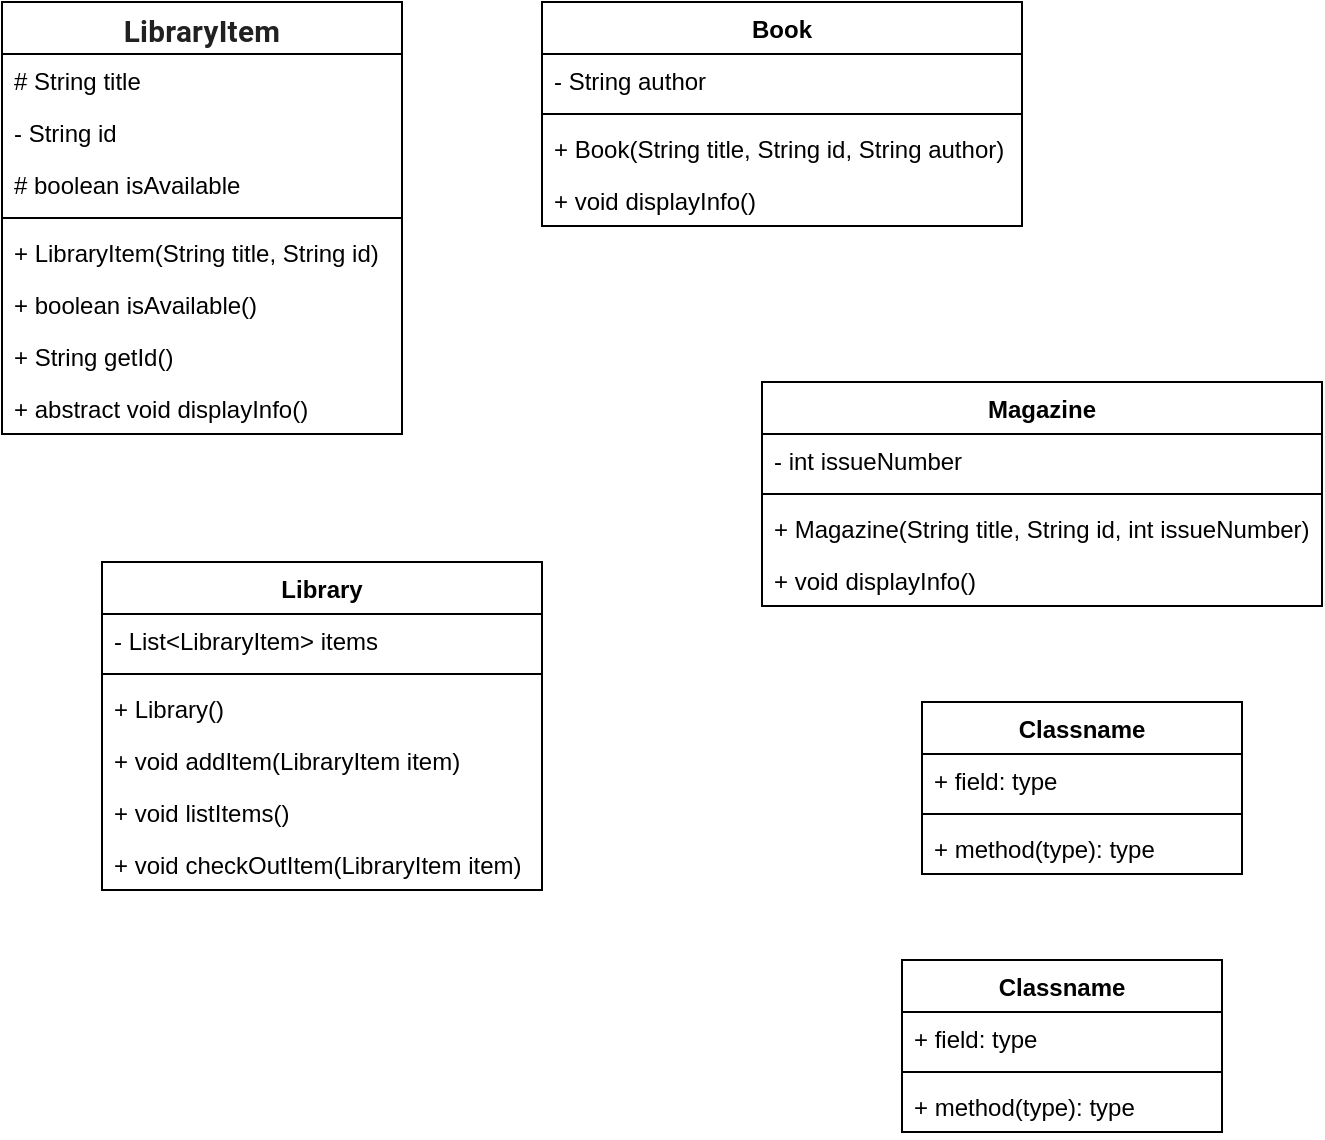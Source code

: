 <mxfile version="24.8.4">
  <diagram name="第 1 页" id="PSKmwgKcGm7nJZNFbE3L">
    <mxGraphModel dx="1103" dy="568" grid="0" gridSize="10" guides="1" tooltips="1" connect="1" arrows="1" fold="1" page="1" pageScale="1" pageWidth="1920" pageHeight="1200" background="none" math="0" shadow="0">
      <root>
        <mxCell id="0" />
        <mxCell id="1" parent="0" />
        <mxCell id="TOjBOKJqGip8uIWhOxMj-1" value="&lt;span style=&quot;--tw-border-spacing-x: 0; --tw-border-spacing-y: 0; --tw-translate-x: 0; --tw-translate-y: 0; --tw-rotate: 0; --tw-skew-x: 0; --tw-skew-y: 0; --tw-scale-x: 1; --tw-scale-y: 1; --tw-pan-x: ; --tw-pan-y: ; --tw-pinch-zoom: ; --tw-scroll-snap-strictness: proximity; --tw-gradient-from-position: ; --tw-gradient-via-position: ; --tw-gradient-to-position: ; --tw-ordinal: ; --tw-slashed-zero: ; --tw-numeric-figure: ; --tw-numeric-spacing: ; --tw-numeric-fraction: ; --tw-ring-inset: ; --tw-ring-offset-width: 0px; --tw-ring-offset-color: #fff; --tw-ring-color: #3b82f680; --tw-ring-offset-shadow: 0 0 #0000; --tw-ring-shadow: 0 0 #0000; --tw-shadow: 0 0 #0000; --tw-shadow-colored: 0 0 #0000; --tw-blur: ; --tw-brightness: ; --tw-contrast: ; --tw-grayscale: ; --tw-hue-rotate: ; --tw-invert: ; --tw-saturate: ; --tw-sepia: ; --tw-drop-shadow: ; --tw-backdrop-blur: ; --tw-backdrop-brightness: ; --tw-backdrop-contrast: ; --tw-backdrop-grayscale: ; --tw-backdrop-hue-rotate: ; --tw-backdrop-invert: ; --tw-backdrop-opacity: ; --tw-backdrop-saturate: ; --tw-backdrop-sepia: ; box-sizing: inherit; color: rgba(0, 0, 0, 0.87); font-family: Roboto, Helvetica, Arial, sans-serif; font-size: 14.857px; letter-spacing: 0.139px; text-align: left; background-color: rgb(255, 255, 255);&quot;&gt;LibraryItem&lt;/span&gt;" style="swimlane;fontStyle=1;align=center;verticalAlign=top;childLayout=stackLayout;horizontal=1;startSize=26;horizontalStack=0;resizeParent=1;resizeParentMax=0;resizeLast=0;collapsible=1;marginBottom=0;whiteSpace=wrap;html=1;" parent="1" vertex="1">
          <mxGeometry x="726" y="100" width="200" height="216" as="geometry" />
        </mxCell>
        <mxCell id="TOjBOKJqGip8uIWhOxMj-2" value="# String title" style="text;strokeColor=none;fillColor=none;align=left;verticalAlign=top;spacingLeft=4;spacingRight=4;overflow=hidden;rotatable=0;points=[[0,0.5],[1,0.5]];portConstraint=eastwest;whiteSpace=wrap;html=1;" parent="TOjBOKJqGip8uIWhOxMj-1" vertex="1">
          <mxGeometry y="26" width="200" height="26" as="geometry" />
        </mxCell>
        <mxCell id="RcvgGcVL2dAxraY7EbwN-2" value="- String id" style="text;strokeColor=none;fillColor=none;align=left;verticalAlign=top;spacingLeft=4;spacingRight=4;overflow=hidden;rotatable=0;points=[[0,0.5],[1,0.5]];portConstraint=eastwest;whiteSpace=wrap;html=1;" vertex="1" parent="TOjBOKJqGip8uIWhOxMj-1">
          <mxGeometry y="52" width="200" height="26" as="geometry" />
        </mxCell>
        <mxCell id="RcvgGcVL2dAxraY7EbwN-4" value="# boolean isAvailable" style="text;strokeColor=none;fillColor=none;align=left;verticalAlign=top;spacingLeft=4;spacingRight=4;overflow=hidden;rotatable=0;points=[[0,0.5],[1,0.5]];portConstraint=eastwest;whiteSpace=wrap;html=1;" vertex="1" parent="TOjBOKJqGip8uIWhOxMj-1">
          <mxGeometry y="78" width="200" height="26" as="geometry" />
        </mxCell>
        <mxCell id="TOjBOKJqGip8uIWhOxMj-3" value="" style="line;strokeWidth=1;fillColor=none;align=left;verticalAlign=middle;spacingTop=-1;spacingLeft=3;spacingRight=3;rotatable=0;labelPosition=right;points=[];portConstraint=eastwest;strokeColor=inherit;" parent="TOjBOKJqGip8uIWhOxMj-1" vertex="1">
          <mxGeometry y="104" width="200" height="8" as="geometry" />
        </mxCell>
        <mxCell id="RcvgGcVL2dAxraY7EbwN-5" value="+ LibraryItem(String title, String id)" style="text;strokeColor=none;fillColor=none;align=left;verticalAlign=top;spacingLeft=4;spacingRight=4;overflow=hidden;rotatable=0;points=[[0,0.5],[1,0.5]];portConstraint=eastwest;whiteSpace=wrap;html=1;" vertex="1" parent="TOjBOKJqGip8uIWhOxMj-1">
          <mxGeometry y="112" width="200" height="26" as="geometry" />
        </mxCell>
        <mxCell id="RcvgGcVL2dAxraY7EbwN-7" value="+ boolean isAvailable()" style="text;strokeColor=none;fillColor=none;align=left;verticalAlign=top;spacingLeft=4;spacingRight=4;overflow=hidden;rotatable=0;points=[[0,0.5],[1,0.5]];portConstraint=eastwest;whiteSpace=wrap;html=1;" vertex="1" parent="TOjBOKJqGip8uIWhOxMj-1">
          <mxGeometry y="138" width="200" height="26" as="geometry" />
        </mxCell>
        <mxCell id="RcvgGcVL2dAxraY7EbwN-6" value="+ String getId()" style="text;strokeColor=none;fillColor=none;align=left;verticalAlign=top;spacingLeft=4;spacingRight=4;overflow=hidden;rotatable=0;points=[[0,0.5],[1,0.5]];portConstraint=eastwest;whiteSpace=wrap;html=1;" vertex="1" parent="TOjBOKJqGip8uIWhOxMj-1">
          <mxGeometry y="164" width="200" height="26" as="geometry" />
        </mxCell>
        <mxCell id="TOjBOKJqGip8uIWhOxMj-4" value="+ abstract void displayInfo()" style="text;strokeColor=none;fillColor=none;align=left;verticalAlign=top;spacingLeft=4;spacingRight=4;overflow=hidden;rotatable=0;points=[[0,0.5],[1,0.5]];portConstraint=eastwest;whiteSpace=wrap;html=1;" parent="TOjBOKJqGip8uIWhOxMj-1" vertex="1">
          <mxGeometry y="190" width="200" height="26" as="geometry" />
        </mxCell>
        <mxCell id="RcvgGcVL2dAxraY7EbwN-8" value="Book" style="swimlane;fontStyle=1;align=center;verticalAlign=top;childLayout=stackLayout;horizontal=1;startSize=26;horizontalStack=0;resizeParent=1;resizeParentMax=0;resizeLast=0;collapsible=1;marginBottom=0;whiteSpace=wrap;html=1;" vertex="1" parent="1">
          <mxGeometry x="996" y="100" width="240" height="112" as="geometry" />
        </mxCell>
        <mxCell id="RcvgGcVL2dAxraY7EbwN-9" value="-&amp;nbsp;String author" style="text;strokeColor=none;fillColor=none;align=left;verticalAlign=top;spacingLeft=4;spacingRight=4;overflow=hidden;rotatable=0;points=[[0,0.5],[1,0.5]];portConstraint=eastwest;whiteSpace=wrap;html=1;" vertex="1" parent="RcvgGcVL2dAxraY7EbwN-8">
          <mxGeometry y="26" width="240" height="26" as="geometry" />
        </mxCell>
        <mxCell id="RcvgGcVL2dAxraY7EbwN-10" value="" style="line;strokeWidth=1;fillColor=none;align=left;verticalAlign=middle;spacingTop=-1;spacingLeft=3;spacingRight=3;rotatable=0;labelPosition=right;points=[];portConstraint=eastwest;strokeColor=inherit;" vertex="1" parent="RcvgGcVL2dAxraY7EbwN-8">
          <mxGeometry y="52" width="240" height="8" as="geometry" />
        </mxCell>
        <mxCell id="RcvgGcVL2dAxraY7EbwN-11" value="+ Book(String title, String id, String author)" style="text;strokeColor=none;fillColor=none;align=left;verticalAlign=top;spacingLeft=4;spacingRight=4;overflow=hidden;rotatable=0;points=[[0,0.5],[1,0.5]];portConstraint=eastwest;whiteSpace=wrap;html=1;" vertex="1" parent="RcvgGcVL2dAxraY7EbwN-8">
          <mxGeometry y="60" width="240" height="26" as="geometry" />
        </mxCell>
        <mxCell id="RcvgGcVL2dAxraY7EbwN-12" value="+ void displayInfo()" style="text;strokeColor=none;fillColor=none;align=left;verticalAlign=top;spacingLeft=4;spacingRight=4;overflow=hidden;rotatable=0;points=[[0,0.5],[1,0.5]];portConstraint=eastwest;whiteSpace=wrap;html=1;" vertex="1" parent="RcvgGcVL2dAxraY7EbwN-8">
          <mxGeometry y="86" width="240" height="26" as="geometry" />
        </mxCell>
        <mxCell id="RcvgGcVL2dAxraY7EbwN-13" value="Magazine" style="swimlane;fontStyle=1;align=center;verticalAlign=top;childLayout=stackLayout;horizontal=1;startSize=26;horizontalStack=0;resizeParent=1;resizeParentMax=0;resizeLast=0;collapsible=1;marginBottom=0;whiteSpace=wrap;html=1;" vertex="1" parent="1">
          <mxGeometry x="1106" y="290" width="280" height="112" as="geometry" />
        </mxCell>
        <mxCell id="RcvgGcVL2dAxraY7EbwN-14" value="-&amp;nbsp;int issueNumber" style="text;strokeColor=none;fillColor=none;align=left;verticalAlign=top;spacingLeft=4;spacingRight=4;overflow=hidden;rotatable=0;points=[[0,0.5],[1,0.5]];portConstraint=eastwest;whiteSpace=wrap;html=1;" vertex="1" parent="RcvgGcVL2dAxraY7EbwN-13">
          <mxGeometry y="26" width="280" height="26" as="geometry" />
        </mxCell>
        <mxCell id="RcvgGcVL2dAxraY7EbwN-15" value="" style="line;strokeWidth=1;fillColor=none;align=left;verticalAlign=middle;spacingTop=-1;spacingLeft=3;spacingRight=3;rotatable=0;labelPosition=right;points=[];portConstraint=eastwest;strokeColor=inherit;" vertex="1" parent="RcvgGcVL2dAxraY7EbwN-13">
          <mxGeometry y="52" width="280" height="8" as="geometry" />
        </mxCell>
        <mxCell id="RcvgGcVL2dAxraY7EbwN-16" value="+ Magazine(String title, String id, int issueNumber)" style="text;strokeColor=none;fillColor=none;align=left;verticalAlign=top;spacingLeft=4;spacingRight=4;overflow=hidden;rotatable=0;points=[[0,0.5],[1,0.5]];portConstraint=eastwest;whiteSpace=wrap;html=1;" vertex="1" parent="RcvgGcVL2dAxraY7EbwN-13">
          <mxGeometry y="60" width="280" height="26" as="geometry" />
        </mxCell>
        <mxCell id="RcvgGcVL2dAxraY7EbwN-29" value="+ void displayInfo()" style="text;strokeColor=none;fillColor=none;align=left;verticalAlign=top;spacingLeft=4;spacingRight=4;overflow=hidden;rotatable=0;points=[[0,0.5],[1,0.5]];portConstraint=eastwest;whiteSpace=wrap;html=1;" vertex="1" parent="RcvgGcVL2dAxraY7EbwN-13">
          <mxGeometry y="86" width="280" height="26" as="geometry" />
        </mxCell>
        <mxCell id="RcvgGcVL2dAxraY7EbwN-17" value="Library" style="swimlane;fontStyle=1;align=center;verticalAlign=top;childLayout=stackLayout;horizontal=1;startSize=26;horizontalStack=0;resizeParent=1;resizeParentMax=0;resizeLast=0;collapsible=1;marginBottom=0;whiteSpace=wrap;html=1;" vertex="1" parent="1">
          <mxGeometry x="776" y="380" width="220" height="164" as="geometry" />
        </mxCell>
        <mxCell id="RcvgGcVL2dAxraY7EbwN-18" value="- List&amp;lt;LibraryItem&amp;gt; items" style="text;strokeColor=none;fillColor=none;align=left;verticalAlign=top;spacingLeft=4;spacingRight=4;overflow=hidden;rotatable=0;points=[[0,0.5],[1,0.5]];portConstraint=eastwest;whiteSpace=wrap;html=1;" vertex="1" parent="RcvgGcVL2dAxraY7EbwN-17">
          <mxGeometry y="26" width="220" height="26" as="geometry" />
        </mxCell>
        <mxCell id="RcvgGcVL2dAxraY7EbwN-19" value="" style="line;strokeWidth=1;fillColor=none;align=left;verticalAlign=middle;spacingTop=-1;spacingLeft=3;spacingRight=3;rotatable=0;labelPosition=right;points=[];portConstraint=eastwest;strokeColor=inherit;" vertex="1" parent="RcvgGcVL2dAxraY7EbwN-17">
          <mxGeometry y="52" width="220" height="8" as="geometry" />
        </mxCell>
        <mxCell id="RcvgGcVL2dAxraY7EbwN-20" value="+&amp;nbsp;Library()" style="text;strokeColor=none;fillColor=none;align=left;verticalAlign=top;spacingLeft=4;spacingRight=4;overflow=hidden;rotatable=0;points=[[0,0.5],[1,0.5]];portConstraint=eastwest;whiteSpace=wrap;html=1;" vertex="1" parent="RcvgGcVL2dAxraY7EbwN-17">
          <mxGeometry y="60" width="220" height="26" as="geometry" />
        </mxCell>
        <mxCell id="RcvgGcVL2dAxraY7EbwN-30" value="+ void addItem(LibraryItem item)" style="text;strokeColor=none;fillColor=none;align=left;verticalAlign=top;spacingLeft=4;spacingRight=4;overflow=hidden;rotatable=0;points=[[0,0.5],[1,0.5]];portConstraint=eastwest;whiteSpace=wrap;html=1;" vertex="1" parent="RcvgGcVL2dAxraY7EbwN-17">
          <mxGeometry y="86" width="220" height="26" as="geometry" />
        </mxCell>
        <mxCell id="RcvgGcVL2dAxraY7EbwN-31" value="+ void listItems()" style="text;strokeColor=none;fillColor=none;align=left;verticalAlign=top;spacingLeft=4;spacingRight=4;overflow=hidden;rotatable=0;points=[[0,0.5],[1,0.5]];portConstraint=eastwest;whiteSpace=wrap;html=1;" vertex="1" parent="RcvgGcVL2dAxraY7EbwN-17">
          <mxGeometry y="112" width="220" height="26" as="geometry" />
        </mxCell>
        <mxCell id="RcvgGcVL2dAxraY7EbwN-32" value="+ void checkOutItem(LibraryItem item)" style="text;strokeColor=none;fillColor=none;align=left;verticalAlign=top;spacingLeft=4;spacingRight=4;overflow=hidden;rotatable=0;points=[[0,0.5],[1,0.5]];portConstraint=eastwest;whiteSpace=wrap;html=1;" vertex="1" parent="RcvgGcVL2dAxraY7EbwN-17">
          <mxGeometry y="138" width="220" height="26" as="geometry" />
        </mxCell>
        <mxCell id="RcvgGcVL2dAxraY7EbwN-21" value="Classname" style="swimlane;fontStyle=1;align=center;verticalAlign=top;childLayout=stackLayout;horizontal=1;startSize=26;horizontalStack=0;resizeParent=1;resizeParentMax=0;resizeLast=0;collapsible=1;marginBottom=0;whiteSpace=wrap;html=1;" vertex="1" parent="1">
          <mxGeometry x="1186" y="450" width="160" height="86" as="geometry" />
        </mxCell>
        <mxCell id="RcvgGcVL2dAxraY7EbwN-22" value="+ field: type" style="text;strokeColor=none;fillColor=none;align=left;verticalAlign=top;spacingLeft=4;spacingRight=4;overflow=hidden;rotatable=0;points=[[0,0.5],[1,0.5]];portConstraint=eastwest;whiteSpace=wrap;html=1;" vertex="1" parent="RcvgGcVL2dAxraY7EbwN-21">
          <mxGeometry y="26" width="160" height="26" as="geometry" />
        </mxCell>
        <mxCell id="RcvgGcVL2dAxraY7EbwN-23" value="" style="line;strokeWidth=1;fillColor=none;align=left;verticalAlign=middle;spacingTop=-1;spacingLeft=3;spacingRight=3;rotatable=0;labelPosition=right;points=[];portConstraint=eastwest;strokeColor=inherit;" vertex="1" parent="RcvgGcVL2dAxraY7EbwN-21">
          <mxGeometry y="52" width="160" height="8" as="geometry" />
        </mxCell>
        <mxCell id="RcvgGcVL2dAxraY7EbwN-24" value="+ method(type): type" style="text;strokeColor=none;fillColor=none;align=left;verticalAlign=top;spacingLeft=4;spacingRight=4;overflow=hidden;rotatable=0;points=[[0,0.5],[1,0.5]];portConstraint=eastwest;whiteSpace=wrap;html=1;" vertex="1" parent="RcvgGcVL2dAxraY7EbwN-21">
          <mxGeometry y="60" width="160" height="26" as="geometry" />
        </mxCell>
        <mxCell id="RcvgGcVL2dAxraY7EbwN-25" value="Classname" style="swimlane;fontStyle=1;align=center;verticalAlign=top;childLayout=stackLayout;horizontal=1;startSize=26;horizontalStack=0;resizeParent=1;resizeParentMax=0;resizeLast=0;collapsible=1;marginBottom=0;whiteSpace=wrap;html=1;" vertex="1" parent="1">
          <mxGeometry x="1176" y="579" width="160" height="86" as="geometry" />
        </mxCell>
        <mxCell id="RcvgGcVL2dAxraY7EbwN-26" value="+ field: type" style="text;strokeColor=none;fillColor=none;align=left;verticalAlign=top;spacingLeft=4;spacingRight=4;overflow=hidden;rotatable=0;points=[[0,0.5],[1,0.5]];portConstraint=eastwest;whiteSpace=wrap;html=1;" vertex="1" parent="RcvgGcVL2dAxraY7EbwN-25">
          <mxGeometry y="26" width="160" height="26" as="geometry" />
        </mxCell>
        <mxCell id="RcvgGcVL2dAxraY7EbwN-27" value="" style="line;strokeWidth=1;fillColor=none;align=left;verticalAlign=middle;spacingTop=-1;spacingLeft=3;spacingRight=3;rotatable=0;labelPosition=right;points=[];portConstraint=eastwest;strokeColor=inherit;" vertex="1" parent="RcvgGcVL2dAxraY7EbwN-25">
          <mxGeometry y="52" width="160" height="8" as="geometry" />
        </mxCell>
        <mxCell id="RcvgGcVL2dAxraY7EbwN-28" value="+ method(type): type" style="text;strokeColor=none;fillColor=none;align=left;verticalAlign=top;spacingLeft=4;spacingRight=4;overflow=hidden;rotatable=0;points=[[0,0.5],[1,0.5]];portConstraint=eastwest;whiteSpace=wrap;html=1;" vertex="1" parent="RcvgGcVL2dAxraY7EbwN-25">
          <mxGeometry y="60" width="160" height="26" as="geometry" />
        </mxCell>
      </root>
    </mxGraphModel>
  </diagram>
</mxfile>
